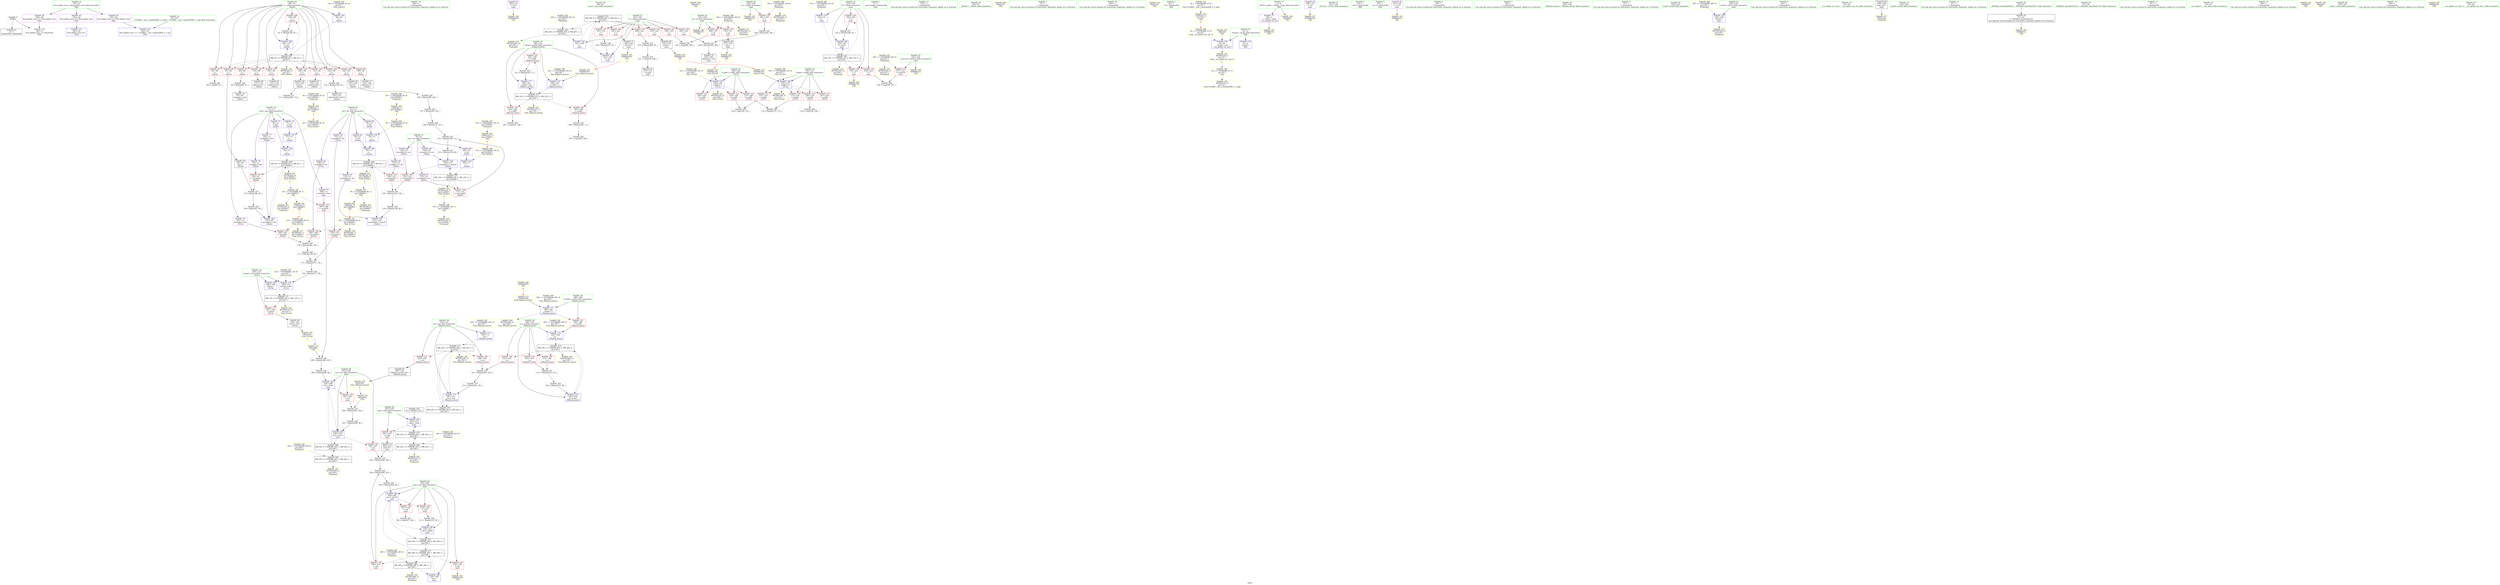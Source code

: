 digraph "SVFG" {
	label="SVFG";

	Node0x559325788820 [shape=record,color=grey,label="{NodeID: 0\nNullPtr}"];
	Node0x559325788820 -> Node0x55932579ae60[style=solid];
	Node0x559325788820 -> Node0x5593257a12c0[style=solid];
	Node0x5593257bf150 [shape=record,color=yellow,style=double,label="{NodeID: 346\n6V_2 = CSCHI(MR_6V_1)\npts\{140000 \}\nCS[]}"];
	Node0x5593257bf150 -> Node0x5593257a0ef0[style=dashed];
	Node0x5593257bf150 -> Node0x5593257bda30[style=dashed];
	Node0x5593257bf150 -> Node0x5593257bedb0[style=dashed];
	Node0x5593257aaef0 [shape=record,color=grey,label="{NodeID: 263\n308 = cmp(307, 160, )\n}"];
	Node0x5593257a2740 [shape=record,color=blue,label="{NodeID: 180\n239\<--160\nans\<--\nmain\n}"];
	Node0x5593257a2740 -> Node0x5593257b7440[style=dashed];
	Node0x559325799aa0 [shape=record,color=red,label="{NodeID: 97\n89\<--69\n\<--i\n_Z4initv\n}"];
	Node0x559325799aa0 -> Node0x5593257a6760[style=solid];
	Node0x559325797d30 [shape=record,color=green,label="{NodeID: 14\n248\<--1\n\<--dummyObj\nCan only get source location for instruction, argument, global var or function.}"];
	Node0x5593257b7440 [shape=record,color=black,label="{NodeID: 277\nMR_38V_4 = PHI(MR_38V_7, MR_38V_3, )\npts\{240 \}\n}"];
	Node0x5593257b7440 -> Node0x5593257a0460[style=dashed];
	Node0x5593257b7440 -> Node0x5593257a06d0[style=dashed];
	Node0x5593257b7440 -> Node0x5593257a2b50[style=dashed];
	Node0x5593257b7440 -> Node0x5593257b9550[style=dashed];
	Node0x55932579d3f0 [shape=record,color=yellow,style=double,label="{NodeID: 194\nAPARM(260)\nCS[]}"];
	Node0x55932579a600 [shape=record,color=red,label="{NodeID: 111\n181\<--146\n\<--retval\n_Z1Cxx\n}"];
	Node0x55932579a600 -> Node0x55932579b7b0[style=solid];
	Node0x559325798870 [shape=record,color=green,label="{NodeID: 28\n60\<--61\nacos\<--acos_field_insensitive\n}"];
	Node0x5593257bb3e0 [shape=record,color=yellow,style=double,label="{NodeID: 291\n38V_1 = ENCHI(MR_38V_0)\npts\{240 \}\nFun[main]}"];
	Node0x5593257bb3e0 -> Node0x5593257b9550[style=dashed];
	Node0x55932579ded0 [shape=record,color=yellow,style=double,label="{NodeID: 208\nARet(261)\nCS[]}"];
	Node0x55932579f9d0 [shape=record,color=red,label="{NodeID: 125\n220\<--190\n\<--n.addr\n_Z9quick_powxx\n}"];
	Node0x55932579f9d0 -> Node0x55932579e9c0[style=solid];
	Node0x5593257994c0 [shape=record,color=green,label="{NodeID: 42\n231\<--232\ncaseCnt\<--caseCnt_field_insensitive\nmain\n}"];
	Node0x5593257994c0 -> Node0x55932579feb0[style=solid];
	Node0x5593257994c0 -> Node0x55932579d730[style=solid];
	Node0x5593257bc0b0 [shape=record,color=yellow,style=double,label="{NodeID: 305\n8V_1 = ENCHI(MR_8V_0)\npts\{180000 \}\nFun[_Z4initv]}"];
	Node0x5593257bc0b0 -> Node0x5593257a1630[style=dashed];
	Node0x5593257a6160 [shape=record,color=grey,label="{NodeID: 222\n114 = Binary(108, 113, )\n}"];
	Node0x5593257a6160 -> Node0x5593257a5fe0[style=solid];
	Node0x5593257a0530 [shape=record,color=red,label="{NodeID: 139\n307\<--239\n\<--ans\nmain\n}"];
	Node0x5593257a0530 -> Node0x5593257aaef0[style=solid];
	Node0x55932579b130 [shape=record,color=black,label="{NodeID: 56\n96\<--95\nconv\<--\n_Z4initv\n}"];
	Node0x55932579b130 -> Node0x5593257a68e0[style=solid];
	Node0x5593257bd790 [shape=record,color=yellow,style=double,label="{NodeID: 319\nRETMU(40V_2)\npts\{242 \}\nFun[main]}"];
	Node0x5593257a7660 [shape=record,color=grey,label="{NodeID: 236\n316 = Binary(315, 91, )\n}"];
	Node0x5593257a7660 -> Node0x5593257a2cf0[style=solid];
	Node0x5593257a10c0 [shape=record,color=blue,label="{NodeID: 153\n342\<--29\nllvm.global_ctors_0\<--\nGlob }"];
	Node0x55932579bc90 [shape=record,color=black,label="{NodeID: 70\n285\<--284\nidxprom\<--sub\nmain\n}"];
	Node0x5593257be460 [shape=record,color=yellow,style=double,label="{NodeID: 333\nRETMU(10V_3)\npts\{210000 \}\nFun[_Z4initv]|{<s0>4}}"];
	Node0x5593257be460:s0 -> Node0x5593257bf390[style=dashed,color=blue];
	Node0x55932579e3c0 [shape=record,color=grey,label="{NodeID: 250\n311 = Binary(310, 99, )\n}"];
	Node0x55932579e3c0 -> Node0x5593257a2c20[style=solid];
	Node0x5593257a1cb0 [shape=record,color=blue,label="{NodeID: 167\n148\<--144\nx.addr\<--x\n_Z1Cxx\n}"];
	Node0x5593257a1cb0 -> Node0x55932579a6d0[style=dashed];
	Node0x5593257a1cb0 -> Node0x55932579a7a0[style=dashed];
	Node0x5593257a1cb0 -> Node0x55932579a870[style=dashed];
	Node0x5593257a1cb0 -> Node0x5593257be650[style=dashed];
	Node0x55932579c7f0 [shape=record,color=purple,label="{NodeID: 84\n168\<--15\narrayidx2\<--fiv\n_Z1Cxx\n}"];
	Node0x55932579c7f0 -> Node0x55932579f5c0[style=solid];
	Node0x559325790640 [shape=record,color=green,label="{NodeID: 1\n7\<--1\n__dso_handle\<--dummyObj\nGlob }"];
	Node0x5593257bf2b0 [shape=record,color=yellow,style=double,label="{NodeID: 347\n8V_2 = CSCHI(MR_8V_1)\npts\{180000 \}\nCS[]}"];
	Node0x5593257bf2b0 -> Node0x5593257bdb10[style=dashed];
	Node0x5593257bf2b0 -> Node0x5593257bef10[style=dashed];
	Node0x5593257ab070 [shape=record,color=grey,label="{NodeID: 264\n258 = cmp(256, 257, )\n}"];
	Node0x5593257a2810 [shape=record,color=blue,label="{NodeID: 181\n241\<--248\ni\<--\nmain\n}"];
	Node0x5593257a2810 -> Node0x5593257b7940[style=dashed];
	Node0x559325799b70 [shape=record,color=red,label="{NodeID: 98\n95\<--69\n\<--i\n_Z4initv\n}"];
	Node0x559325799b70 -> Node0x55932579b130[style=solid];
	Node0x559325797dc0 [shape=record,color=green,label="{NodeID: 15\n274\<--1\n\<--dummyObj\nCan only get source location for instruction, argument, global var or function.}"];
	Node0x5593257b7940 [shape=record,color=black,label="{NodeID: 278\nMR_40V_4 = PHI(MR_40V_5, MR_40V_3, )\npts\{242 \}\n}"];
	Node0x5593257b7940 -> Node0x5593257a07a0[style=dashed];
	Node0x5593257b7940 -> Node0x5593257a0870[style=dashed];
	Node0x5593257b7940 -> Node0x5593257a0940[style=dashed];
	Node0x5593257b7940 -> Node0x5593257a0a10[style=dashed];
	Node0x5593257b7940 -> Node0x5593257a0ae0[style=dashed];
	Node0x5593257b7940 -> Node0x5593257a0bb0[style=dashed];
	Node0x5593257b7940 -> Node0x5593257a2cf0[style=dashed];
	Node0x5593257b7940 -> Node0x5593257b9640[style=dashed];
	Node0x55932579d4c0 [shape=record,color=yellow,style=double,label="{NodeID: 195\nAPARM(235)\nCS[]}"];
	Node0x55932579a6d0 [shape=record,color=red,label="{NodeID: 112\n154\<--148\n\<--x.addr\n_Z1Cxx\n}"];
	Node0x55932579a6d0 -> Node0x5593257ab1f0[style=solid];
	Node0x559325798970 [shape=record,color=green,label="{NodeID: 29\n66\<--67\n_Z4initv\<--_Z4initv_field_insensitive\n}"];
	Node0x5593257bb4c0 [shape=record,color=yellow,style=double,label="{NodeID: 292\n40V_1 = ENCHI(MR_40V_0)\npts\{242 \}\nFun[main]}"];
	Node0x5593257bb4c0 -> Node0x5593257b9640[style=dashed];
	Node0x55932579df60 [shape=record,color=yellow,style=double,label="{NodeID: 209\nARet(251)\nCS[]}"];
	Node0x55932579faa0 [shape=record,color=red,label="{NodeID: 126\n209\<--192\n\<--res\n_Z9quick_powxx\n}"];
	Node0x55932579faa0 -> Node0x5593257a74e0[style=solid];
	Node0x559325799590 [shape=record,color=green,label="{NodeID: 43\n233\<--234\nT\<--T_field_insensitive\nmain\n}"];
	Node0x559325799590 -> Node0x55932579ff80[style=solid];
	Node0x559325799590 -> Node0x5593257a0050[style=solid];
	Node0x559325799590 -> Node0x5593257a0120[style=solid];
	Node0x559325799590 -> Node0x5593257a2670[style=solid];
	Node0x559325799590 -> Node0x5593257a2dc0[style=solid];
	Node0x5593257bc190 [shape=record,color=yellow,style=double,label="{NodeID: 306\n10V_1 = ENCHI(MR_10V_0)\npts\{210000 \}\nFun[_Z4initv]}"];
	Node0x5593257bc190 -> Node0x5593257a17d0[style=dashed];
	Node0x5593257a62e0 [shape=record,color=grey,label="{NodeID: 223\n304 = Binary(299, 303, )\n}"];
	Node0x5593257a62e0 -> Node0x5593257a7ae0[style=solid];
	Node0x5593257a0600 [shape=record,color=red,label="{NodeID: 140\n310\<--239\n\<--ans\nmain\n}"];
	Node0x5593257a0600 -> Node0x55932579e3c0[style=solid];
	Node0x55932579b200 [shape=record,color=black,label="{NodeID: 57\n101\<--100\nidxprom1\<--\n_Z4initv\n}"];
	Node0x5593257bd870 [shape=record,color=yellow,style=double,label="{NodeID: 320\nRETMU(42V_2)\npts\{244 \}\nFun[main]}"];
	Node0x5593257a77e0 [shape=record,color=grey,label="{NodeID: 237\n212 = Binary(211, 99, )\n}"];
	Node0x5593257a77e0 -> Node0x5593257a2330[style=solid];
	Node0x5593257a11c0 [shape=record,color=blue,label="{NodeID: 154\n343\<--30\nllvm.global_ctors_1\<--_GLOBAL__sub_I_mental2008_2_1.cpp\nGlob }"];
	Node0x55932579bd60 [shape=record,color=black,label="{NodeID: 71\n293\<--292\nconv10\<--\nmain\n}"];
	Node0x55932579bd60 -> Node0x55932579dce0[style=solid];
	Node0x5593257be540 [shape=record,color=yellow,style=double,label="{NodeID: 334\nRETMU(12V_3)\npts\{147 \}\nFun[_Z1Cxx]}"];
	Node0x55932579e540 [shape=record,color=grey,label="{NodeID: 251\n217 = Binary(215, 216, )\n}"];
	Node0x55932579e540 -> Node0x55932579e6c0[style=solid];
	Node0x5593257a1d80 [shape=record,color=blue,label="{NodeID: 168\n150\<--145\ny.addr\<--y\n_Z1Cxx\n}"];
	Node0x5593257a1d80 -> Node0x55932579f230[style=dashed];
	Node0x5593257a1d80 -> Node0x55932579f2c0[style=dashed];
	Node0x5593257a1d80 -> Node0x55932579f350[style=dashed];
	Node0x5593257a1d80 -> Node0x55932579f420[style=dashed];
	Node0x5593257a1d80 -> Node0x5593257be730[style=dashed];
	Node0x55932579c8c0 [shape=record,color=purple,label="{NodeID: 85\n175\<--15\narrayidx3\<--fiv\n_Z1Cxx\n}"];
	Node0x55932579c8c0 -> Node0x55932579f690[style=solid];
	Node0x559325788970 [shape=record,color=green,label="{NodeID: 2\n9\<--1\n\<--dummyObj\nCan only get source location for instruction, argument, global var or function.}"];
	Node0x5593257bf390 [shape=record,color=yellow,style=double,label="{NodeID: 348\n10V_2 = CSCHI(MR_10V_1)\npts\{210000 \}\nCS[]}"];
	Node0x5593257bf390 -> Node0x5593257bdbf0[style=dashed];
	Node0x5593257ab1f0 [shape=record,color=grey,label="{NodeID: 265\n156 = cmp(154, 155, )\n}"];
	Node0x5593257a28e0 [shape=record,color=blue,label="{NodeID: 182\n243\<--273\nsign\<--cond\nmain\n}"];
	Node0x5593257a28e0 -> Node0x5593257a0c80[style=dashed];
	Node0x5593257a28e0 -> Node0x5593257b7e40[style=dashed];
	Node0x559325799c40 [shape=record,color=red,label="{NodeID: 99\n100\<--69\n\<--i\n_Z4initv\n}"];
	Node0x559325799c40 -> Node0x55932579b200[style=solid];
	Node0x559325797e50 [shape=record,color=green,label="{NodeID: 16\n295\<--1\n\<--dummyObj\nCan only get source location for instruction, argument, global var or function.}"];
	Node0x5593257b7e40 [shape=record,color=black,label="{NodeID: 279\nMR_42V_3 = PHI(MR_42V_4, MR_42V_2, )\npts\{244 \}\n}"];
	Node0x5593257b7e40 -> Node0x5593257a28e0[style=dashed];
	Node0x5593257b7e40 -> Node0x5593257b9b40[style=dashed];
	Node0x55932579d590 [shape=record,color=yellow,style=double,label="{NodeID: 196\nAPARM(237)\nCS[]}"];
	Node0x55932579a7a0 [shape=record,color=red,label="{NodeID: 113\n164\<--148\n\<--x.addr\n_Z1Cxx\n}"];
	Node0x559325798a70 [shape=record,color=green,label="{NodeID: 30\n69\<--70\ni\<--i_field_insensitive\n_Z4initv\n}"];
	Node0x559325798a70 -> Node0x5593257999d0[style=solid];
	Node0x559325798a70 -> Node0x559325799aa0[style=solid];
	Node0x559325798a70 -> Node0x559325799b70[style=solid];
	Node0x559325798a70 -> Node0x559325799c40[style=solid];
	Node0x559325798a70 -> Node0x559325799d10[style=solid];
	Node0x559325798a70 -> Node0x559325799de0[style=solid];
	Node0x559325798a70 -> Node0x559325799eb0[style=solid];
	Node0x559325798a70 -> Node0x559325799f80[style=solid];
	Node0x559325798a70 -> Node0x55932579a050[style=solid];
	Node0x559325798a70 -> Node0x55932579a120[style=solid];
	Node0x559325798a70 -> Node0x55932579a1f0[style=solid];
	Node0x559325798a70 -> Node0x5593257a18a0[style=solid];
	Node0x559325798a70 -> Node0x5593257a1be0[style=solid];
	Node0x5593257bb5a0 [shape=record,color=yellow,style=double,label="{NodeID: 293\n42V_1 = ENCHI(MR_42V_0)\npts\{244 \}\nFun[main]}"];
	Node0x5593257bb5a0 -> Node0x5593257b9b40[style=dashed];
	Node0x55932579dff0 [shape=record,color=yellow,style=double,label="{NodeID: 210\nARet(322)\nCS[]}"];
	Node0x55932579fb70 [shape=record,color=red,label="{NodeID: 127\n224\<--192\n\<--res\n_Z9quick_powxx\n}"];
	Node0x55932579fb70 -> Node0x55932579b880[style=solid];
	Node0x559325799660 [shape=record,color=green,label="{NodeID: 44\n235\<--236\nn\<--n_field_insensitive\nmain\n}"];
	Node0x559325799660 -> Node0x5593257a01f0[style=solid];
	Node0x559325799660 -> Node0x55932579d4c0[style=solid];
	Node0x5593257bc270 [shape=record,color=yellow,style=double,label="{NodeID: 307\n12V_1 = ENCHI(MR_12V_0)\npts\{147 \}\nFun[_Z1Cxx]}"];
	Node0x5593257bc270 -> Node0x5593257a1e50[style=dashed];
	Node0x5593257bc270 -> Node0x5593257a1f20[style=dashed];
	Node0x5593257a6460 [shape=record,color=grey,label="{NodeID: 224\n303 = Binary(300, 302, )\n}"];
	Node0x5593257a6460 -> Node0x5593257a62e0[style=solid];
	Node0x5593257a06d0 [shape=record,color=red,label="{NodeID: 141\n320\<--239\n\<--ans\nmain\n}"];
	Node0x5593257a06d0 -> Node0x55932579d9a0[style=solid];
	Node0x55932579b2d0 [shape=record,color=black,label="{NodeID: 58\n105\<--104\nconv3\<--\n_Z4initv\n}"];
	Node0x55932579b2d0 -> Node0x5593257a6a60[style=solid];
	Node0x5593257bd950 [shape=record,color=yellow,style=double,label="{NodeID: 321\nRETMU(44V_2)\npts\{246 \}\nFun[main]}"];
	Node0x5593257a7960 [shape=record,color=grey,label="{NodeID: 238\n297 = Binary(296, 99, )\n}"];
	Node0x5593257a7960 -> Node0x5593257a2a80[style=solid];
	Node0x5593257a12c0 [shape=record,color=blue, style = dotted,label="{NodeID: 155\n344\<--3\nllvm.global_ctors_2\<--dummyVal\nGlob }"];
	Node0x55932579be30 [shape=record,color=black,label="{NodeID: 72\n302\<--301\nconv14\<--\nmain\n}"];
	Node0x55932579be30 -> Node0x5593257a6460[style=solid];
	Node0x5593257be650 [shape=record,color=yellow,style=double,label="{NodeID: 335\nRETMU(14V_2)\npts\{149 \}\nFun[_Z1Cxx]}"];
	Node0x55932579e6c0 [shape=record,color=grey,label="{NodeID: 252\n218 = Binary(217, 99, )\n}"];
	Node0x55932579e6c0 -> Node0x5593257a2400[style=solid];
	Node0x5593257a1e50 [shape=record,color=blue,label="{NodeID: 169\n146\<--160\nretval\<--\n_Z1Cxx\n}"];
	Node0x5593257a1e50 -> Node0x5593257b5640[style=dashed];
	Node0x55932579c990 [shape=record,color=purple,label="{NodeID: 86\n80\<--19\n\<--inv\n_Z4initv\n}"];
	Node0x55932579c990 -> Node0x5593257a17d0[style=solid];
	Node0x559325796f50 [shape=record,color=green,label="{NodeID: 3\n22\<--1\n.str\<--dummyObj\nGlob }"];
	Node0x5593257bf470 [shape=record,color=yellow,style=double,label="{NodeID: 349\n2V_2 = CSCHI(MR_2V_1)\npts\{10 \}\nCS[]}"];
	Node0x5593257bf470 -> Node0x5593257be9d0[style=dashed];
	Node0x5593257ab370 [shape=record,color=grey,label="{NodeID: 266\n159 = cmp(158, 160, )\n}"];
	Node0x5593257a29b0 [shape=record,color=blue,label="{NodeID: 183\n245\<--289\nres\<--rem9\nmain\n}"];
	Node0x5593257a29b0 -> Node0x5593257a0d50[style=dashed];
	Node0x5593257a29b0 -> Node0x5593257a2a80[style=dashed];
	Node0x559325799d10 [shape=record,color=red,label="{NodeID: 100\n104\<--69\n\<--i\n_Z4initv\n}"];
	Node0x559325799d10 -> Node0x55932579b2d0[style=solid];
	Node0x559325797ee0 [shape=record,color=green,label="{NodeID: 17\n4\<--6\n_ZStL8__ioinit\<--_ZStL8__ioinit_field_insensitive\nGlob }"];
	Node0x559325797ee0 -> Node0x55932579bf00[style=solid];
	Node0x559325797ee0 -> Node0x5593257a2e90[style=solid];
	Node0x5593257b8340 [shape=record,color=black,label="{NodeID: 280\nMR_44V_3 = PHI(MR_44V_5, MR_44V_2, )\npts\{246 \}\n}"];
	Node0x5593257b8340 -> Node0x5593257a29b0[style=dashed];
	Node0x5593257b8340 -> Node0x5593257ba040[style=dashed];
	Node0x55932579d660 [shape=record,color=yellow,style=double,label="{NodeID: 197\nAPARM(250)\nCS[]}"];
	Node0x55932579a870 [shape=record,color=red,label="{NodeID: 114\n172\<--148\n\<--x.addr\n_Z1Cxx\n}"];
	Node0x55932579a870 -> Node0x5593257a8560[style=solid];
	Node0x559325798b40 [shape=record,color=green,label="{NodeID: 31\n141\<--142\n_Z1Cxx\<--_Z1Cxx_field_insensitive\n}"];
	Node0x5593257bb680 [shape=record,color=yellow,style=double,label="{NodeID: 294\n44V_1 = ENCHI(MR_44V_0)\npts\{246 \}\nFun[main]}"];
	Node0x5593257bb680 -> Node0x5593257ba040[style=dashed];
	Node0x55932579e080 [shape=record,color=yellow,style=double,label="{NodeID: 211\nARet(280)\nCS[]}"];
	Node0x55932579e080 -> Node0x5593257a8860[style=solid];
	Node0x55932579fc40 [shape=record,color=red,label="{NodeID: 128\n210\<--194\n\<--p\n_Z9quick_powxx\n}"];
	Node0x55932579fc40 -> Node0x5593257a74e0[style=solid];
	Node0x559325799730 [shape=record,color=green,label="{NodeID: 45\n237\<--238\nm\<--m_field_insensitive\nmain\n}"];
	Node0x559325799730 -> Node0x5593257a02c0[style=solid];
	Node0x559325799730 -> Node0x5593257a0390[style=solid];
	Node0x559325799730 -> Node0x55932579d590[style=solid];
	Node0x5593257bc380 [shape=record,color=yellow,style=double,label="{NodeID: 308\n14V_1 = ENCHI(MR_14V_0)\npts\{149 \}\nFun[_Z1Cxx]}"];
	Node0x5593257bc380 -> Node0x5593257a1cb0[style=dashed];
	Node0x5593257a65e0 [shape=record,color=grey,label="{NodeID: 225\n296 = Binary(291, 294, )\n}"];
	Node0x5593257a65e0 -> Node0x5593257a7960[style=solid];
	Node0x5593257a07a0 [shape=record,color=red,label="{NodeID: 142\n265\<--241\n\<--i\nmain\n}"];
	Node0x5593257a07a0 -> Node0x5593257aabf0[style=solid];
	Node0x55932579b3a0 [shape=record,color=black,label="{NodeID: 59\n110\<--109\nconv6\<--\n_Z4initv\n}"];
	Node0x55932579b3a0 -> Node0x5593257a6ee0[style=solid];
	Node0x5593257bda30 [shape=record,color=yellow,style=double,label="{NodeID: 322\nRETMU(6V_2)\npts\{140000 \}\nFun[main]}"];
	Node0x5593257a7ae0 [shape=record,color=grey,label="{NodeID: 239\n305 = Binary(304, 99, )\n}"];
	Node0x5593257a7ae0 -> Node0x5593257a2b50[style=solid];
	Node0x5593257a13c0 [shape=record,color=blue,label="{NodeID: 156\n8\<--58\n_ZL2pi\<--call\n__cxx_global_var_init.1\n}"];
	Node0x5593257a13c0 -> Node0x5593257bdcd0[style=dashed];
	Node0x55932579bf00 [shape=record,color=purple,label="{NodeID: 73\n39\<--4\n\<--_ZStL8__ioinit\n__cxx_global_var_init\n}"];
	Node0x55932579bf00 -> Node0x5593257a3030[style=solid];
	Node0x5593257be730 [shape=record,color=yellow,style=double,label="{NodeID: 336\nRETMU(16V_2)\npts\{151 \}\nFun[_Z1Cxx]}"];
	Node0x55932579e840 [shape=record,color=grey,label="{NodeID: 253\n137 = Binary(136, 91, )\n}"];
	Node0x55932579e840 -> Node0x5593257a1be0[style=solid];
	Node0x5593257a1f20 [shape=record,color=blue,label="{NodeID: 170\n146\<--178\nretval\<--rem5\n_Z1Cxx\n}"];
	Node0x5593257a1f20 -> Node0x5593257b5640[style=dashed];
	Node0x55932579ca60 [shape=record,color=purple,label="{NodeID: 87\n112\<--19\narrayidx8\<--inv\n_Z4initv\n}"];
	Node0x55932579ca60 -> Node0x55932579a390[style=solid];
	Node0x559325796fe0 [shape=record,color=green,label="{NodeID: 4\n24\<--1\n.str.2\<--dummyObj\nGlob }"];
	Node0x5593257b4240 [shape=record,color=black,label="{NodeID: 267\nMR_4V_3 = PHI(MR_4V_4, MR_4V_2, )\npts\{70 \}\n}"];
	Node0x5593257b4240 -> Node0x5593257999d0[style=dashed];
	Node0x5593257b4240 -> Node0x559325799aa0[style=dashed];
	Node0x5593257b4240 -> Node0x559325799b70[style=dashed];
	Node0x5593257b4240 -> Node0x559325799c40[style=dashed];
	Node0x5593257b4240 -> Node0x559325799d10[style=dashed];
	Node0x5593257b4240 -> Node0x559325799de0[style=dashed];
	Node0x5593257b4240 -> Node0x559325799eb0[style=dashed];
	Node0x5593257b4240 -> Node0x559325799f80[style=dashed];
	Node0x5593257b4240 -> Node0x55932579a050[style=dashed];
	Node0x5593257b4240 -> Node0x55932579a120[style=dashed];
	Node0x5593257b4240 -> Node0x55932579a1f0[style=dashed];
	Node0x5593257b4240 -> Node0x5593257a1be0[style=dashed];
	Node0x5593257b4240 -> Node0x5593257be190[style=dashed];
	Node0x5593257a2a80 [shape=record,color=blue,label="{NodeID: 184\n245\<--297\nres\<--rem13\nmain\n}"];
	Node0x5593257a2a80 -> Node0x5593257a0e20[style=dashed];
	Node0x5593257a2a80 -> Node0x5593257b8340[style=dashed];
	Node0x559325799de0 [shape=record,color=red,label="{NodeID: 101\n109\<--69\n\<--i\n_Z4initv\n}"];
	Node0x559325799de0 -> Node0x55932579b3a0[style=solid];
	Node0x559325797f70 [shape=record,color=green,label="{NodeID: 18\n8\<--10\n_ZL2pi\<--_ZL2pi_field_insensitive\nGlob }"];
	Node0x559325797f70 -> Node0x5593257a0fc0[style=solid];
	Node0x559325797f70 -> Node0x5593257a13c0[style=solid];
	Node0x5593257b8840 [shape=record,color=black,label="{NodeID: 281\nMR_32V_3 = PHI(MR_32V_4, MR_32V_2, )\npts\{234 \}\n}"];
	Node0x5593257b8840 -> Node0x55932579ff80[style=dashed];
	Node0x5593257b8840 -> Node0x5593257a0050[style=dashed];
	Node0x5593257b8840 -> Node0x5593257a0120[style=dashed];
	Node0x5593257b8840 -> Node0x5593257a2dc0[style=dashed];
	Node0x5593257b8840 -> Node0x5593257bd410[style=dashed];
	Node0x55932579d730 [shape=record,color=yellow,style=double,label="{NodeID: 198\nAPARM(231)\nCS[]}"];
	Node0x55932579f230 [shape=record,color=red,label="{NodeID: 115\n155\<--150\n\<--y.addr\n_Z1Cxx\n}"];
	Node0x55932579f230 -> Node0x5593257ab1f0[style=solid];
	Node0x559325798c40 [shape=record,color=green,label="{NodeID: 32\n146\<--147\nretval\<--retval_field_insensitive\n_Z1Cxx\n}"];
	Node0x559325798c40 -> Node0x55932579a600[style=solid];
	Node0x559325798c40 -> Node0x5593257a1e50[style=solid];
	Node0x559325798c40 -> Node0x5593257a1f20[style=solid];
	Node0x5593257bb760 [shape=record,color=yellow,style=double,label="{NodeID: 295\n6V_1 = ENCHI(MR_6V_0)\npts\{140000 \}\nFun[main]}"];
	Node0x5593257bb760 -> Node0x5593257beae0[style=dashed];
	Node0x55932579e110 [shape=record,color=yellow,style=double,label="{NodeID: 212\nARet(294)\nCS[]}"];
	Node0x55932579e110 -> Node0x5593257a65e0[style=solid];
	Node0x55932579fd10 [shape=record,color=red,label="{NodeID: 129\n215\<--194\n\<--p\n_Z9quick_powxx\n}"];
	Node0x55932579fd10 -> Node0x55932579e540[style=solid];
	Node0x559325799800 [shape=record,color=green,label="{NodeID: 46\n239\<--240\nans\<--ans_field_insensitive\nmain\n}"];
	Node0x559325799800 -> Node0x5593257a0460[style=solid];
	Node0x559325799800 -> Node0x5593257a0530[style=solid];
	Node0x559325799800 -> Node0x5593257a0600[style=solid];
	Node0x559325799800 -> Node0x5593257a06d0[style=solid];
	Node0x559325799800 -> Node0x5593257a2740[style=solid];
	Node0x559325799800 -> Node0x5593257a2b50[style=solid];
	Node0x559325799800 -> Node0x5593257a2c20[style=solid];
	Node0x5593257bc460 [shape=record,color=yellow,style=double,label="{NodeID: 309\n16V_1 = ENCHI(MR_16V_0)\npts\{151 \}\nFun[_Z1Cxx]}"];
	Node0x5593257bc460 -> Node0x5593257a1d80[style=dashed];
	Node0x5593257a6760 [shape=record,color=grey,label="{NodeID: 226\n90 = Binary(89, 91, )\n}"];
	Node0x5593257a6760 -> Node0x55932579b060[style=solid];
	Node0x5593257a0870 [shape=record,color=red,label="{NodeID: 143\n269\<--241\n\<--i\nmain\n}"];
	Node0x5593257a0870 -> Node0x5593257a71e0[style=solid];
	Node0x55932579b470 [shape=record,color=black,label="{NodeID: 60\n117\<--116\nidxprom11\<--\n_Z4initv\n}"];
	Node0x5593257bdb10 [shape=record,color=yellow,style=double,label="{NodeID: 323\nRETMU(8V_2)\npts\{180000 \}\nFun[main]}"];
	Node0x5593257a7c60 [shape=record,color=grey,label="{NodeID: 240\n108 = Binary(73, 107, )\n}"];
	Node0x5593257a7c60 -> Node0x5593257a6160[style=solid];
	Node0x5593257a1490 [shape=record,color=blue,label="{NodeID: 157\n71\<--73\n\<--\n_Z4initv\n}"];
	Node0x5593257a1490 -> Node0x5593257a1560[style=dashed];
	Node0x55932579bfd0 [shape=record,color=purple,label="{NodeID: 74\n71\<--11\n\<--fact\n_Z4initv\n}"];
	Node0x55932579bfd0 -> Node0x5593257a1490[style=solid];
	Node0x5593257be810 [shape=record,color=yellow,style=double,label="{NodeID: 337\nRETMU(6V_1)\npts\{140000 \}\nFun[_Z1Cxx]}"];
	Node0x55932579e9c0 [shape=record,color=grey,label="{NodeID: 254\n221 = Binary(220, 73, )\n}"];
	Node0x55932579e9c0 -> Node0x5593257a24d0[style=solid];
	Node0x5593257a1ff0 [shape=record,color=blue,label="{NodeID: 171\n188\<--186\na.addr\<--a\n_Z9quick_powxx\n}"];
	Node0x5593257a1ff0 -> Node0x55932579f760[style=dashed];
	Node0x5593257a1ff0 -> Node0x5593257bdde0[style=dashed];
	Node0x55932579cb30 [shape=record,color=purple,label="{NodeID: 88\n118\<--19\narrayidx12\<--inv\n_Z4initv\n}"];
	Node0x55932579cb30 -> Node0x5593257a1a40[style=solid];
	Node0x559325797070 [shape=record,color=green,label="{NodeID: 5\n26\<--1\n.str.3\<--dummyObj\nGlob }"];
	Node0x5593257b4740 [shape=record,color=black,label="{NodeID: 268\nMR_6V_4 = PHI(MR_6V_5, MR_6V_3, )\npts\{140000 \}\n}"];
	Node0x5593257b4740 -> Node0x55932579a2c0[style=dashed];
	Node0x5593257b4740 -> Node0x5593257a1970[style=dashed];
	Node0x5593257b4740 -> Node0x5593257be2a0[style=dashed];
	Node0x5593257a2b50 [shape=record,color=blue,label="{NodeID: 185\n239\<--305\nans\<--rem16\nmain\n}"];
	Node0x5593257a2b50 -> Node0x5593257a0530[style=dashed];
	Node0x5593257a2b50 -> Node0x5593257a0600[style=dashed];
	Node0x5593257a2b50 -> Node0x5593257a2c20[style=dashed];
	Node0x5593257a2b50 -> Node0x5593257b5b40[style=dashed];
	Node0x559325799eb0 [shape=record,color=red,label="{NodeID: 102\n116\<--69\n\<--i\n_Z4initv\n}"];
	Node0x559325799eb0 -> Node0x55932579b470[style=solid];
	Node0x559325798000 [shape=record,color=green,label="{NodeID: 19\n11\<--14\nfact\<--fact_field_insensitive\nGlob }"];
	Node0x559325798000 -> Node0x55932579bfd0[style=solid];
	Node0x559325798000 -> Node0x55932579c0a0[style=solid];
	Node0x559325798000 -> Node0x55932579c170[style=solid];
	Node0x559325798000 -> Node0x55932579c240[style=solid];
	Node0x559325798000 -> Node0x55932579c310[style=solid];
	Node0x559325798000 -> Node0x55932579c3e0[style=solid];
	Node0x5593257b9550 [shape=record,color=black,label="{NodeID: 282\nMR_38V_2 = PHI(MR_38V_4, MR_38V_1, )\npts\{240 \}\n}"];
	Node0x5593257b9550 -> Node0x5593257a2740[style=dashed];
	Node0x5593257b9550 -> Node0x5593257bd6b0[style=dashed];
	Node0x55932579d800 [shape=record,color=yellow,style=double,label="{NodeID: 199\nAPARM(321)\nCS[]}"];
	Node0x55932579f2c0 [shape=record,color=red,label="{NodeID: 116\n158\<--150\n\<--y.addr\n_Z1Cxx\n}"];
	Node0x55932579f2c0 -> Node0x5593257ab370[style=solid];
	Node0x559325798d10 [shape=record,color=green,label="{NodeID: 33\n148\<--149\nx.addr\<--x.addr_field_insensitive\n_Z1Cxx\n}"];
	Node0x559325798d10 -> Node0x55932579a6d0[style=solid];
	Node0x559325798d10 -> Node0x55932579a7a0[style=solid];
	Node0x559325798d10 -> Node0x55932579a870[style=solid];
	Node0x559325798d10 -> Node0x5593257a1cb0[style=solid];
	Node0x5593257bb840 [shape=record,color=yellow,style=double,label="{NodeID: 296\n8V_1 = ENCHI(MR_8V_0)\npts\{180000 \}\nFun[main]}"];
	Node0x5593257bb840 -> Node0x5593257bebf0[style=dashed];
	Node0x5593257a50d0 [shape=record,color=yellow,style=double,label="{NodeID: 213\nFPARM(186)\nFun[_Z9quick_powxx]}"];
	Node0x5593257a50d0 -> Node0x5593257a1ff0[style=solid];
	Node0x55932579fde0 [shape=record,color=red,label="{NodeID: 130\n216\<--194\n\<--p\n_Z9quick_powxx\n}"];
	Node0x55932579fde0 -> Node0x55932579e540[style=solid];
	Node0x5593257998d0 [shape=record,color=green,label="{NodeID: 47\n241\<--242\ni\<--i_field_insensitive\nmain\n}"];
	Node0x5593257998d0 -> Node0x5593257a07a0[style=solid];
	Node0x5593257998d0 -> Node0x5593257a0870[style=solid];
	Node0x5593257998d0 -> Node0x5593257a0940[style=solid];
	Node0x5593257998d0 -> Node0x5593257a0a10[style=solid];
	Node0x5593257998d0 -> Node0x5593257a0ae0[style=solid];
	Node0x5593257998d0 -> Node0x5593257a0bb0[style=solid];
	Node0x5593257998d0 -> Node0x5593257a2810[style=solid];
	Node0x5593257998d0 -> Node0x5593257a2cf0[style=solid];
	Node0x5593257bc540 [shape=record,color=yellow,style=double,label="{NodeID: 310\n6V_1 = ENCHI(MR_6V_0)\npts\{140000 \}\nFun[_Z1Cxx]}"];
	Node0x5593257bc540 -> Node0x55932579f4f0[style=dashed];
	Node0x5593257bc540 -> Node0x5593257be810[style=dashed];
	Node0x5593257a68e0 [shape=record,color=grey,label="{NodeID: 227\n97 = Binary(94, 96, )\n}"];
	Node0x5593257a68e0 -> Node0x5593257a6d60[style=solid];
	Node0x5593257a0940 [shape=record,color=red,label="{NodeID: 144\n278\<--241\n\<--i\nmain\n}"];
	Node0x5593257a0940 -> Node0x55932579bbc0[style=solid];
	Node0x55932579b540 [shape=record,color=black,label="{NodeID: 61\n121\<--120\nidxprom13\<--\n_Z4initv\n}"];
	Node0x5593257bdbf0 [shape=record,color=yellow,style=double,label="{NodeID: 324\nRETMU(10V_2)\npts\{210000 \}\nFun[main]}"];
	Node0x5593257a7de0 [shape=record,color=grey,label="{NodeID: 241\n282 = Binary(83, 281, )\n}"];
	Node0x5593257a7de0 -> Node0x5593257a80e0[style=solid];
	Node0x5593257a1560 [shape=record,color=blue,label="{NodeID: 158\n74\<--73\n\<--\n_Z4initv\n}"];
	Node0x5593257a1560 -> Node0x5593257b4740[style=dashed];
	Node0x55932579c0a0 [shape=record,color=purple,label="{NodeID: 75\n74\<--11\n\<--fact\n_Z4initv\n}"];
	Node0x55932579c0a0 -> Node0x5593257a1560[style=solid];
	Node0x5593257be8f0 [shape=record,color=yellow,style=double,label="{NodeID: 338\nRETMU(8V_1)\npts\{180000 \}\nFun[_Z1Cxx]}"];
	Node0x55932579eb40 [shape=record,color=grey,label="{NodeID: 255\n130 = Binary(129, 99, )\n}"];
	Node0x55932579eb40 -> Node0x5593257a1b10[style=solid];
	Node0x5593257a20c0 [shape=record,color=blue,label="{NodeID: 172\n190\<--187\nn.addr\<--n\n_Z9quick_powxx\n}"];
	Node0x5593257a20c0 -> Node0x5593257b6a40[style=dashed];
	Node0x55932579cc00 [shape=record,color=purple,label="{NodeID: 89\n122\<--19\narrayidx14\<--inv\n_Z4initv\n}"];
	Node0x55932579cc00 -> Node0x55932579a460[style=solid];
	Node0x559325797100 [shape=record,color=green,label="{NodeID: 6\n29\<--1\n\<--dummyObj\nCan only get source location for instruction, argument, global var or function.}"];
	Node0x5593257b4c40 [shape=record,color=black,label="{NodeID: 269\nMR_8V_4 = PHI(MR_8V_5, MR_8V_3, )\npts\{180000 \}\n}"];
	Node0x5593257b4c40 -> Node0x55932579a530[style=dashed];
	Node0x5593257b4c40 -> Node0x5593257a1b10[style=dashed];
	Node0x5593257b4c40 -> Node0x5593257be380[style=dashed];
	Node0x5593257a2c20 [shape=record,color=blue,label="{NodeID: 186\n239\<--311\nans\<--add18\nmain\n}"];
	Node0x5593257a2c20 -> Node0x5593257b5b40[style=dashed];
	Node0x559325799f80 [shape=record,color=red,label="{NodeID: 103\n120\<--69\n\<--i\n_Z4initv\n}"];
	Node0x559325799f80 -> Node0x55932579b540[style=solid];
	Node0x5593257980d0 [shape=record,color=green,label="{NodeID: 20\n15\<--18\nfiv\<--fiv_field_insensitive\nGlob }"];
	Node0x5593257980d0 -> Node0x55932579c4b0[style=solid];
	Node0x5593257980d0 -> Node0x55932579c580[style=solid];
	Node0x5593257980d0 -> Node0x55932579c650[style=solid];
	Node0x5593257980d0 -> Node0x55932579c720[style=solid];
	Node0x5593257980d0 -> Node0x55932579c7f0[style=solid];
	Node0x5593257980d0 -> Node0x55932579c8c0[style=solid];
	Node0x5593257b9640 [shape=record,color=black,label="{NodeID: 283\nMR_40V_2 = PHI(MR_40V_4, MR_40V_1, )\npts\{242 \}\n}"];
	Node0x5593257b9640 -> Node0x5593257a2810[style=dashed];
	Node0x5593257b9640 -> Node0x5593257bd790[style=dashed];
	Node0x55932579d8d0 [shape=record,color=yellow,style=double,label="{NodeID: 200\nAPARM(319)\nCS[]}"];
	Node0x55932579f350 [shape=record,color=red,label="{NodeID: 117\n167\<--150\n\<--y.addr\n_Z1Cxx\n}"];
	Node0x559325798de0 [shape=record,color=green,label="{NodeID: 34\n150\<--151\ny.addr\<--y.addr_field_insensitive\n_Z1Cxx\n}"];
	Node0x559325798de0 -> Node0x55932579f230[style=solid];
	Node0x559325798de0 -> Node0x55932579f2c0[style=solid];
	Node0x559325798de0 -> Node0x55932579f350[style=solid];
	Node0x559325798de0 -> Node0x55932579f420[style=solid];
	Node0x559325798de0 -> Node0x5593257a1d80[style=solid];
	Node0x5593257bb920 [shape=record,color=yellow,style=double,label="{NodeID: 297\n10V_1 = ENCHI(MR_10V_0)\npts\{210000 \}\nFun[main]}"];
	Node0x5593257bb920 -> Node0x5593257becd0[style=dashed];
	Node0x5593257a5190 [shape=record,color=yellow,style=double,label="{NodeID: 214\nFPARM(187)\nFun[_Z9quick_powxx]}"];
	Node0x5593257a5190 -> Node0x5593257a20c0[style=solid];
	Node0x55932579feb0 [shape=record,color=red,label="{NodeID: 131\n257\<--231\n\<--caseCnt\nmain\n}"];
	Node0x55932579feb0 -> Node0x5593257ab070[style=solid];
	Node0x55932579a9c0 [shape=record,color=green,label="{NodeID: 48\n243\<--244\nsign\<--sign_field_insensitive\nmain\n}"];
	Node0x55932579a9c0 -> Node0x5593257a0c80[style=solid];
	Node0x55932579a9c0 -> Node0x5593257a28e0[style=solid];
	Node0x5593257bc620 [shape=record,color=yellow,style=double,label="{NodeID: 311\n8V_1 = ENCHI(MR_8V_0)\npts\{180000 \}\nFun[_Z1Cxx]}"];
	Node0x5593257bc620 -> Node0x55932579f5c0[style=dashed];
	Node0x5593257bc620 -> Node0x55932579f690[style=dashed];
	Node0x5593257bc620 -> Node0x5593257be8f0[style=dashed];
	Node0x5593257a6a60 [shape=record,color=grey,label="{NodeID: 228\n106 = Binary(99, 105, )\n}"];
	Node0x5593257a6a60 -> Node0x5593257a6be0[style=solid];
	Node0x5593257a0a10 [shape=record,color=red,label="{NodeID: 145\n283\<--241\n\<--i\nmain\n}"];
	Node0x5593257a0a10 -> Node0x5593257a80e0[style=solid];
	Node0x55932579b610 [shape=record,color=black,label="{NodeID: 62\n126\<--125\nidxprom16\<--sub15\n_Z4initv\n}"];
	Node0x5593257bdcd0 [shape=record,color=yellow,style=double,label="{NodeID: 325\nRETMU(2V_2)\npts\{10 \}\nFun[__cxx_global_var_init.1]|{<s0>11}}"];
	Node0x5593257bdcd0:s0 -> Node0x5593257bf470[style=dashed,color=blue];
	Node0x5593257a7f60 [shape=record,color=grey,label="{NodeID: 242\n125 = Binary(124, 91, )\n}"];
	Node0x5593257a7f60 -> Node0x55932579b610[style=solid];
	Node0x5593257a1630 [shape=record,color=blue,label="{NodeID: 159\n76\<--73\n\<--\n_Z4initv\n}"];
	Node0x5593257a1630 -> Node0x5593257a1700[style=dashed];
	Node0x55932579c170 [shape=record,color=purple,label="{NodeID: 76\n93\<--11\narrayidx\<--fact\n_Z4initv\n}"];
	Node0x55932579c170 -> Node0x55932579a2c0[style=solid];
	Node0x5593257be9d0 [shape=record,color=yellow,style=double,label="{NodeID: 339\nRETMU(2V_2)\npts\{10 \}\nFun[_GLOBAL__sub_I_mental2008_2_1.cpp]}"];
	Node0x55932579ecc0 [shape=record,color=grey,label="{NodeID: 256\n129 = Binary(123, 128, )\n}"];
	Node0x55932579ecc0 -> Node0x55932579eb40[style=solid];
	Node0x5593257a2190 [shape=record,color=blue,label="{NodeID: 173\n192\<--73\nres\<--\n_Z9quick_powxx\n}"];
	Node0x5593257a2190 -> Node0x5593257b6040[style=dashed];
	Node0x55932579ccd0 [shape=record,color=purple,label="{NodeID: 90\n250\<--22\n\<--.str\nmain\n}"];
	Node0x55932579ccd0 -> Node0x55932579d660[style=solid];
	Node0x559325797940 [shape=record,color=green,label="{NodeID: 7\n59\<--1\n\<--dummyObj\nCan only get source location for instruction, argument, global var or function.}"];
	Node0x5593257b5140 [shape=record,color=black,label="{NodeID: 270\nMR_10V_3 = PHI(MR_10V_4, MR_10V_2, )\npts\{210000 \}\n}"];
	Node0x5593257b5140 -> Node0x55932579a390[style=dashed];
	Node0x5593257b5140 -> Node0x5593257a1a40[style=dashed];
	Node0x5593257b5140 -> Node0x5593257be460[style=dashed];
	Node0x5593257a2cf0 [shape=record,color=blue,label="{NodeID: 187\n241\<--316\ni\<--inc\nmain\n}"];
	Node0x5593257a2cf0 -> Node0x5593257b7940[style=dashed];
	Node0x55932579a050 [shape=record,color=red,label="{NodeID: 104\n124\<--69\n\<--i\n_Z4initv\n}"];
	Node0x55932579a050 -> Node0x5593257a7f60[style=solid];
	Node0x5593257981a0 [shape=record,color=green,label="{NodeID: 21\n19\<--21\ninv\<--inv_field_insensitive\nGlob }"];
	Node0x5593257981a0 -> Node0x55932579c990[style=solid];
	Node0x5593257981a0 -> Node0x55932579ca60[style=solid];
	Node0x5593257981a0 -> Node0x55932579cb30[style=solid];
	Node0x5593257981a0 -> Node0x55932579cc00[style=solid];
	Node0x5593257b9b40 [shape=record,color=black,label="{NodeID: 284\nMR_42V_2 = PHI(MR_42V_3, MR_42V_1, )\npts\{244 \}\n}"];
	Node0x5593257b9b40 -> Node0x5593257b7e40[style=dashed];
	Node0x5593257b9b40 -> Node0x5593257bd870[style=dashed];
	Node0x55932579d9a0 [shape=record,color=yellow,style=double,label="{NodeID: 201\nAPARM(320)\nCS[]}"];
	Node0x55932579f420 [shape=record,color=red,label="{NodeID: 118\n173\<--150\n\<--y.addr\n_Z1Cxx\n}"];
	Node0x55932579f420 -> Node0x5593257a8560[style=solid];
	Node0x559325798eb0 [shape=record,color=green,label="{NodeID: 35\n183\<--184\n_Z9quick_powxx\<--_Z9quick_powxx_field_insensitive\n}"];
	Node0x5593257bba00 [shape=record,color=yellow,style=double,label="{NodeID: 298\n2V_1 = ENCHI(MR_2V_0)\npts\{10 \}\nFun[__cxx_global_var_init.1]}"];
	Node0x5593257bba00 -> Node0x5593257a13c0[style=dashed];
	Node0x5593257a5280 [shape=record,color=yellow,style=double,label="{NodeID: 215\nFPARM(144)\nFun[_Z1Cxx]}"];
	Node0x5593257a5280 -> Node0x5593257a1cb0[style=solid];
	Node0x55932579ff80 [shape=record,color=red,label="{NodeID: 132\n256\<--233\n\<--T\nmain\n}"];
	Node0x55932579ff80 -> Node0x5593257ab070[style=solid];
	Node0x55932579aa90 [shape=record,color=green,label="{NodeID: 49\n245\<--246\nres\<--res_field_insensitive\nmain\n}"];
	Node0x55932579aa90 -> Node0x5593257a0d50[style=solid];
	Node0x55932579aa90 -> Node0x5593257a0e20[style=solid];
	Node0x55932579aa90 -> Node0x5593257a29b0[style=solid];
	Node0x55932579aa90 -> Node0x5593257a2a80[style=solid];
	Node0x5593257bc700 [shape=record,color=yellow,style=double,label="{NodeID: 312\n2V_1 = ENCHI(MR_2V_0)\npts\{10 \}\nFun[_GLOBAL__sub_I_mental2008_2_1.cpp]}"];
	Node0x5593257bc700 -> Node0x5593257beff0[style=dashed];
	Node0x5593257a6be0 [shape=record,color=grey,label="{NodeID: 229\n107 = Binary(99, 106, )\n}"];
	Node0x5593257a6be0 -> Node0x5593257a7c60[style=solid];
	Node0x5593257a0ae0 [shape=record,color=red,label="{NodeID: 146\n292\<--241\n\<--i\nmain\n}"];
	Node0x5593257a0ae0 -> Node0x55932579bd60[style=solid];
	Node0x55932579b6e0 [shape=record,color=black,label="{NodeID: 63\n132\<--131\nidxprom20\<--\n_Z4initv\n}"];
	Node0x5593257bdde0 [shape=record,color=yellow,style=double,label="{NodeID: 326\nRETMU(20V_2)\npts\{189 \}\nFun[_Z9quick_powxx]}"];
	Node0x5593257a80e0 [shape=record,color=grey,label="{NodeID: 243\n284 = Binary(282, 283, )\n}"];
	Node0x5593257a80e0 -> Node0x55932579bc90[style=solid];
	Node0x5593257a1700 [shape=record,color=blue,label="{NodeID: 160\n78\<--73\n\<--\n_Z4initv\n}"];
	Node0x5593257a1700 -> Node0x5593257b4c40[style=dashed];
	Node0x55932579c240 [shape=record,color=purple,label="{NodeID: 77\n102\<--11\narrayidx2\<--fact\n_Z4initv\n}"];
	Node0x55932579c240 -> Node0x5593257a1970[style=solid];
	Node0x5593257beae0 [shape=record,color=yellow,style=double,label="{NodeID: 340\nCSMU(6V_1)\npts\{140000 \}\nCS[]|{<s0>4}}"];
	Node0x5593257beae0:s0 -> Node0x5593257bbfd0[style=dashed,color=red];
	Node0x55932579ee40 [shape=record,color=grey,label="{NodeID: 257\n327 = Binary(326, 91, )\n}"];
	Node0x55932579ee40 -> Node0x5593257a2dc0[style=solid];
	Node0x5593257a2260 [shape=record,color=blue,label="{NodeID: 174\n194\<--199\np\<--\n_Z9quick_powxx\n}"];
	Node0x5593257a2260 -> Node0x5593257b6540[style=dashed];
	Node0x55932579cda0 [shape=record,color=purple,label="{NodeID: 91\n260\<--24\n\<--.str.2\nmain\n}"];
	Node0x55932579cda0 -> Node0x55932579d3f0[style=solid];
	Node0x5593257979d0 [shape=record,color=green,label="{NodeID: 8\n73\<--1\n\<--dummyObj\nCan only get source location for instruction, argument, global var or function.}"];
	Node0x5593257b5640 [shape=record,color=black,label="{NodeID: 271\nMR_12V_3 = PHI(MR_12V_4, MR_12V_2, )\npts\{147 \}\n}"];
	Node0x5593257b5640 -> Node0x55932579a600[style=dashed];
	Node0x5593257b5640 -> Node0x5593257be540[style=dashed];
	Node0x5593257a2dc0 [shape=record,color=blue,label="{NodeID: 188\n233\<--327\nT\<--inc21\nmain\n}"];
	Node0x5593257a2dc0 -> Node0x5593257b8840[style=dashed];
	Node0x55932579a120 [shape=record,color=red,label="{NodeID: 105\n131\<--69\n\<--i\n_Z4initv\n}"];
	Node0x55932579a120 -> Node0x55932579b6e0[style=solid];
	Node0x559325798270 [shape=record,color=green,label="{NodeID: 22\n28\<--32\nllvm.global_ctors\<--llvm.global_ctors_field_insensitive\nGlob }"];
	Node0x559325798270 -> Node0x55932579cf40[style=solid];
	Node0x559325798270 -> Node0x55932579d040[style=solid];
	Node0x559325798270 -> Node0x55932579d140[style=solid];
	Node0x5593257ba040 [shape=record,color=black,label="{NodeID: 285\nMR_44V_2 = PHI(MR_44V_3, MR_44V_1, )\npts\{246 \}\n}"];
	Node0x5593257ba040 -> Node0x5593257b8340[style=dashed];
	Node0x5593257ba040 -> Node0x5593257bd950[style=dashed];
	Node0x55932579da70 [shape=record,color=yellow,style=double,label="{NodeID: 202\nAPARM(277)\nCS[]|{<s0>7}}"];
	Node0x55932579da70:s0 -> Node0x5593257a5280[style=solid,color=red];
	Node0x55932579f4f0 [shape=record,color=red,label="{NodeID: 119\n166\<--165\n\<--arrayidx\n_Z1Cxx\n}"];
	Node0x55932579f4f0 -> Node0x5593257a83e0[style=solid];
	Node0x559325798fb0 [shape=record,color=green,label="{NodeID: 36\n188\<--189\na.addr\<--a.addr_field_insensitive\n_Z9quick_powxx\n}"];
	Node0x559325798fb0 -> Node0x55932579f760[style=solid];
	Node0x559325798fb0 -> Node0x5593257a1ff0[style=solid];
	Node0x5593257bbb10 [shape=record,color=yellow,style=double,label="{NodeID: 299\n20V_1 = ENCHI(MR_20V_0)\npts\{189 \}\nFun[_Z9quick_powxx]}"];
	Node0x5593257bbb10 -> Node0x5593257a1ff0[style=dashed];
	Node0x5593257a5370 [shape=record,color=yellow,style=double,label="{NodeID: 216\nFPARM(145)\nFun[_Z1Cxx]}"];
	Node0x5593257a5370 -> Node0x5593257a1d80[style=solid];
	Node0x5593257a0050 [shape=record,color=red,label="{NodeID: 133\n319\<--233\n\<--T\nmain\n}"];
	Node0x5593257a0050 -> Node0x55932579d8d0[style=solid];
	Node0x55932579ab60 [shape=record,color=green,label="{NodeID: 50\n252\<--253\nscanf\<--scanf_field_insensitive\n}"];
	Node0x5593257bc810 [shape=record,color=yellow,style=double,label="{NodeID: 313\nRETMU(28V_2)\npts\{230 \}\nFun[main]}"];
	Node0x5593257a6d60 [shape=record,color=grey,label="{NodeID: 230\n98 = Binary(97, 99, )\n}"];
	Node0x5593257a6d60 -> Node0x5593257a1970[style=solid];
	Node0x5593257a0bb0 [shape=record,color=red,label="{NodeID: 147\n315\<--241\n\<--i\nmain\n}"];
	Node0x5593257a0bb0 -> Node0x5593257a7660[style=solid];
	Node0x55932579b7b0 [shape=record,color=black,label="{NodeID: 64\n143\<--181\n_Z1Cxx_ret\<--\n_Z1Cxx\n}"];
	Node0x55932579b7b0 -> Node0x5593257a5a20[style=solid];
	Node0x5593257bdef0 [shape=record,color=yellow,style=double,label="{NodeID: 327\nRETMU(22V_3)\npts\{191 \}\nFun[_Z9quick_powxx]}"];
	Node0x5593257a8260 [shape=record,color=grey,label="{NodeID: 244\n171 = Binary(170, 99, )\n}"];
	Node0x5593257a8260 -> Node0x5593257a86e0[style=solid];
	Node0x5593257a17d0 [shape=record,color=blue,label="{NodeID: 161\n80\<--73\n\<--\n_Z4initv\n}"];
	Node0x5593257a17d0 -> Node0x5593257b5140[style=dashed];
	Node0x55932579c310 [shape=record,color=purple,label="{NodeID: 78\n165\<--11\narrayidx\<--fact\n_Z1Cxx\n}"];
	Node0x55932579c310 -> Node0x55932579f4f0[style=solid];
	Node0x5593257bebf0 [shape=record,color=yellow,style=double,label="{NodeID: 341\nCSMU(8V_1)\npts\{180000 \}\nCS[]|{<s0>4}}"];
	Node0x5593257bebf0:s0 -> Node0x5593257bc0b0[style=dashed,color=red];
	Node0x55932579efc0 [shape=record,color=grey,label="{NodeID: 258\n86 = cmp(85, 87, )\n}"];
	Node0x5593257a2330 [shape=record,color=blue,label="{NodeID: 175\n192\<--212\nres\<--rem\n_Z9quick_powxx\n}"];
	Node0x5593257a2330 -> Node0x5593257b6f40[style=dashed];
	Node0x55932579ce70 [shape=record,color=purple,label="{NodeID: 92\n321\<--26\n\<--.str.3\nmain\n}"];
	Node0x55932579ce70 -> Node0x55932579d800[style=solid];
	Node0x559325797a60 [shape=record,color=green,label="{NodeID: 9\n83\<--1\n\<--dummyObj\nCan only get source location for instruction, argument, global var or function.}"];
	Node0x5593257b5b40 [shape=record,color=black,label="{NodeID: 272\nMR_38V_7 = PHI(MR_38V_6, MR_38V_5, )\npts\{240 \}\n}"];
	Node0x5593257b5b40 -> Node0x5593257b7440[style=dashed];
	Node0x5593257a2e90 [shape=record,color=yellow,style=double,label="{NodeID: 189\nAPARM(4)\nCS[]}"];
	Node0x55932579a1f0 [shape=record,color=red,label="{NodeID: 106\n136\<--69\n\<--i\n_Z4initv\n}"];
	Node0x55932579a1f0 -> Node0x55932579e840[style=solid];
	Node0x559325798370 [shape=record,color=green,label="{NodeID: 23\n33\<--34\n__cxx_global_var_init\<--__cxx_global_var_init_field_insensitive\n}"];
	Node0x5593257ba540 [shape=record,color=yellow,style=double,label="{NodeID: 286\n28V_1 = ENCHI(MR_28V_0)\npts\{230 \}\nFun[main]}"];
	Node0x5593257ba540 -> Node0x5593257a25a0[style=dashed];
	Node0x55932579db40 [shape=record,color=yellow,style=double,label="{NodeID: 203\nAPARM(279)\nCS[]|{<s0>7}}"];
	Node0x55932579db40:s0 -> Node0x5593257a5370[style=solid,color=red];
	Node0x55932579f5c0 [shape=record,color=red,label="{NodeID: 120\n169\<--168\n\<--arrayidx2\n_Z1Cxx\n}"];
	Node0x55932579f5c0 -> Node0x5593257a83e0[style=solid];
	Node0x559325799080 [shape=record,color=green,label="{NodeID: 37\n190\<--191\nn.addr\<--n.addr_field_insensitive\n_Z9quick_powxx\n}"];
	Node0x559325799080 -> Node0x55932579f830[style=solid];
	Node0x559325799080 -> Node0x55932579f900[style=solid];
	Node0x559325799080 -> Node0x55932579f9d0[style=solid];
	Node0x559325799080 -> Node0x5593257a20c0[style=solid];
	Node0x559325799080 -> Node0x5593257a24d0[style=solid];
	Node0x5593257bbc20 [shape=record,color=yellow,style=double,label="{NodeID: 300\n22V_1 = ENCHI(MR_22V_0)\npts\{191 \}\nFun[_Z9quick_powxx]}"];
	Node0x5593257bbc20 -> Node0x5593257a20c0[style=dashed];
	Node0x5593257a5460 [shape=record,color=yellow,style=double,label="{NodeID: 217\nFRet(228)\nFun[main]}"];
	Node0x5593257a0120 [shape=record,color=red,label="{NodeID: 134\n326\<--233\n\<--T\nmain\n}"];
	Node0x5593257a0120 -> Node0x55932579ee40[style=solid];
	Node0x55932579ac60 [shape=record,color=green,label="{NodeID: 51\n323\<--324\nprintf\<--printf_field_insensitive\n}"];
	Node0x5593257bd330 [shape=record,color=yellow,style=double,label="{NodeID: 314\nRETMU(30V_1)\npts\{232 \}\nFun[main]}"];
	Node0x5593257a6ee0 [shape=record,color=grey,label="{NodeID: 231\n111 = Binary(99, 110, )\n}"];
	Node0x5593257a0c80 [shape=record,color=red,label="{NodeID: 148\n301\<--243\n\<--sign\nmain\n}"];
	Node0x5593257a0c80 -> Node0x55932579be30[style=solid];
	Node0x55932579b880 [shape=record,color=black,label="{NodeID: 65\n185\<--224\n_Z9quick_powxx_ret\<--\n_Z9quick_powxx\n}"];
	Node0x55932579b880 -> Node0x5593257a5930[style=solid];
	Node0x5593257bdfd0 [shape=record,color=yellow,style=double,label="{NodeID: 328\nRETMU(24V_3)\npts\{193 \}\nFun[_Z9quick_powxx]}"];
	Node0x5593257a83e0 [shape=record,color=grey,label="{NodeID: 245\n170 = Binary(166, 169, )\n}"];
	Node0x5593257a83e0 -> Node0x5593257a8260[style=solid];
	Node0x5593257a18a0 [shape=record,color=blue,label="{NodeID: 162\n69\<--83\ni\<--\n_Z4initv\n}"];
	Node0x5593257a18a0 -> Node0x5593257b4240[style=dashed];
	Node0x55932579c3e0 [shape=record,color=purple,label="{NodeID: 79\n286\<--11\narrayidx\<--fact\nmain\n}"];
	Node0x55932579c3e0 -> Node0x5593257a0ef0[style=solid];
	Node0x5593257becd0 [shape=record,color=yellow,style=double,label="{NodeID: 342\nCSMU(10V_1)\npts\{210000 \}\nCS[]|{<s0>4}}"];
	Node0x5593257becd0:s0 -> Node0x5593257bc190[style=dashed,color=red];
	Node0x55932579f140 [shape=record,color=grey,label="{NodeID: 259\n271 = cmp(270, 248, )\n}"];
	Node0x55932579f140 -> Node0x55932579ba20[style=solid];
	Node0x5593257a2400 [shape=record,color=blue,label="{NodeID: 176\n194\<--218\np\<--rem3\n_Z9quick_powxx\n}"];
	Node0x5593257a2400 -> Node0x5593257b6540[style=dashed];
	Node0x55932579cf40 [shape=record,color=purple,label="{NodeID: 93\n342\<--28\nllvm.global_ctors_0\<--llvm.global_ctors\nGlob }"];
	Node0x55932579cf40 -> Node0x5593257a10c0[style=solid];
	Node0x559325797af0 [shape=record,color=green,label="{NodeID: 10\n87\<--1\n\<--dummyObj\nCan only get source location for instruction, argument, global var or function.}"];
	Node0x5593257b6040 [shape=record,color=black,label="{NodeID: 273\nMR_24V_3 = PHI(MR_24V_5, MR_24V_2, )\npts\{193 \}\n}"];
	Node0x5593257b6040 -> Node0x55932579faa0[style=dashed];
	Node0x5593257b6040 -> Node0x55932579fb70[style=dashed];
	Node0x5593257b6040 -> Node0x5593257a2330[style=dashed];
	Node0x5593257b6040 -> Node0x5593257b6f40[style=dashed];
	Node0x5593257b6040 -> Node0x5593257bdfd0[style=dashed];
	Node0x5593257a2f60 [shape=record,color=yellow,style=double,label="{NodeID: 190\nAPARM(41)\nCS[]}"];
	Node0x55932579a2c0 [shape=record,color=red,label="{NodeID: 107\n94\<--93\n\<--arrayidx\n_Z4initv\n}"];
	Node0x55932579a2c0 -> Node0x5593257a68e0[style=solid];
	Node0x559325798470 [shape=record,color=green,label="{NodeID: 24\n37\<--38\n_ZNSt8ios_base4InitC1Ev\<--_ZNSt8ios_base4InitC1Ev_field_insensitive\n}"];
	Node0x5593257bb060 [shape=record,color=yellow,style=double,label="{NodeID: 287\n30V_1 = ENCHI(MR_30V_0)\npts\{232 \}\nFun[main]}"];
	Node0x5593257bb060 -> Node0x55932579feb0[style=dashed];
	Node0x5593257bb060 -> Node0x5593257bd330[style=dashed];
	Node0x55932579dc10 [shape=record,color=yellow,style=double,label="{NodeID: 204\nAPARM(295)\nCS[]|{<s0>8}}"];
	Node0x55932579dc10:s0 -> Node0x5593257a50d0[style=solid,color=red];
	Node0x55932579f690 [shape=record,color=red,label="{NodeID: 121\n176\<--175\n\<--arrayidx3\n_Z1Cxx\n}"];
	Node0x55932579f690 -> Node0x5593257a86e0[style=solid];
	Node0x559325799150 [shape=record,color=green,label="{NodeID: 38\n192\<--193\nres\<--res_field_insensitive\n_Z9quick_powxx\n}"];
	Node0x559325799150 -> Node0x55932579faa0[style=solid];
	Node0x559325799150 -> Node0x55932579fb70[style=solid];
	Node0x559325799150 -> Node0x5593257a2190[style=solid];
	Node0x559325799150 -> Node0x5593257a2330[style=solid];
	Node0x5593257bbd00 [shape=record,color=yellow,style=double,label="{NodeID: 301\n24V_1 = ENCHI(MR_24V_0)\npts\{193 \}\nFun[_Z9quick_powxx]}"];
	Node0x5593257bbd00 -> Node0x5593257a2190[style=dashed];
	Node0x5593257a5930 [shape=record,color=yellow,style=double,label="{NodeID: 218\nFRet(185)\nFun[_Z9quick_powxx]|{<s0>8}}"];
	Node0x5593257a5930:s0 -> Node0x55932579e110[style=solid,color=blue];
	Node0x5593257a01f0 [shape=record,color=red,label="{NodeID: 135\n281\<--235\n\<--n\nmain\n}"];
	Node0x5593257a01f0 -> Node0x5593257a7de0[style=solid];
	Node0x55932579ad60 [shape=record,color=green,label="{NodeID: 52\n30\<--337\n_GLOBAL__sub_I_mental2008_2_1.cpp\<--_GLOBAL__sub_I_mental2008_2_1.cpp_field_insensitive\n}"];
	Node0x55932579ad60 -> Node0x5593257a11c0[style=solid];
	Node0x5593257bd410 [shape=record,color=yellow,style=double,label="{NodeID: 315\nRETMU(32V_3)\npts\{234 \}\nFun[main]}"];
	Node0x5593257a7060 [shape=record,color=grey,label="{NodeID: 232\n206 = Binary(205, 73, )\n}"];
	Node0x5593257a7060 -> Node0x5593257aad70[style=solid];
	Node0x5593257a0d50 [shape=record,color=red,label="{NodeID: 149\n291\<--245\n\<--res\nmain\n}"];
	Node0x5593257a0d50 -> Node0x5593257a65e0[style=solid];
	Node0x55932579b950 [shape=record,color=black,label="{NodeID: 66\n228\<--248\nmain_ret\<--\nmain\n}"];
	Node0x55932579b950 -> Node0x5593257a5460[style=solid];
	Node0x5593257be0b0 [shape=record,color=yellow,style=double,label="{NodeID: 329\nRETMU(26V_3)\npts\{195 \}\nFun[_Z9quick_powxx]}"];
	Node0x5593257a8560 [shape=record,color=grey,label="{NodeID: 246\n174 = Binary(172, 173, )\n}"];
	Node0x5593257a1970 [shape=record,color=blue,label="{NodeID: 163\n102\<--98\narrayidx2\<--rem\n_Z4initv\n}"];
	Node0x5593257a1970 -> Node0x5593257b4740[style=dashed];
	Node0x55932579c4b0 [shape=record,color=purple,label="{NodeID: 80\n76\<--15\n\<--fiv\n_Z4initv\n}"];
	Node0x55932579c4b0 -> Node0x5593257a1630[style=solid];
	Node0x5593257bedb0 [shape=record,color=yellow,style=double,label="{NodeID: 343\nCSMU(6V_2)\npts\{140000 \}\nCS[]|{<s0>7}}"];
	Node0x5593257bedb0:s0 -> Node0x5593257bc540[style=dashed,color=red];
	Node0x5593257aaa70 [shape=record,color=grey,label="{NodeID: 260\n203 = cmp(202, 160, )\n}"];
	Node0x5593257a24d0 [shape=record,color=blue,label="{NodeID: 177\n190\<--221\nn.addr\<--shr\n_Z9quick_powxx\n}"];
	Node0x5593257a24d0 -> Node0x5593257b6a40[style=dashed];
	Node0x55932579d040 [shape=record,color=purple,label="{NodeID: 94\n343\<--28\nllvm.global_ctors_1\<--llvm.global_ctors\nGlob }"];
	Node0x55932579d040 -> Node0x5593257a11c0[style=solid];
	Node0x559325797b80 [shape=record,color=green,label="{NodeID: 11\n91\<--1\n\<--dummyObj\nCan only get source location for instruction, argument, global var or function.}"];
	Node0x5593257b6540 [shape=record,color=black,label="{NodeID: 274\nMR_26V_3 = PHI(MR_26V_4, MR_26V_2, )\npts\{195 \}\n}"];
	Node0x5593257b6540 -> Node0x55932579fc40[style=dashed];
	Node0x5593257b6540 -> Node0x55932579fd10[style=dashed];
	Node0x5593257b6540 -> Node0x55932579fde0[style=dashed];
	Node0x5593257b6540 -> Node0x5593257a2400[style=dashed];
	Node0x5593257b6540 -> Node0x5593257be0b0[style=dashed];
	Node0x5593257a3030 [shape=record,color=yellow,style=double,label="{NodeID: 191\nAPARM(39)\nCS[]}"];
	Node0x55932579a390 [shape=record,color=red,label="{NodeID: 108\n113\<--112\n\<--arrayidx8\n_Z4initv\n}"];
	Node0x55932579a390 -> Node0x5593257a6160[style=solid];
	Node0x559325798570 [shape=record,color=green,label="{NodeID: 25\n43\<--44\n__cxa_atexit\<--__cxa_atexit_field_insensitive\n}"];
	Node0x5593257bb140 [shape=record,color=yellow,style=double,label="{NodeID: 288\n32V_1 = ENCHI(MR_32V_0)\npts\{234 \}\nFun[main]}"];
	Node0x5593257bb140 -> Node0x5593257a2670[style=dashed];
	Node0x55932579dce0 [shape=record,color=yellow,style=double,label="{NodeID: 205\nAPARM(293)\nCS[]|{<s0>8}}"];
	Node0x55932579dce0:s0 -> Node0x5593257a5190[style=solid,color=red];
	Node0x55932579f760 [shape=record,color=red,label="{NodeID: 122\n199\<--188\n\<--a.addr\n_Z9quick_powxx\n}"];
	Node0x55932579f760 -> Node0x5593257a2260[style=solid];
	Node0x559325799220 [shape=record,color=green,label="{NodeID: 39\n194\<--195\np\<--p_field_insensitive\n_Z9quick_powxx\n}"];
	Node0x559325799220 -> Node0x55932579fc40[style=solid];
	Node0x559325799220 -> Node0x55932579fd10[style=solid];
	Node0x559325799220 -> Node0x55932579fde0[style=solid];
	Node0x559325799220 -> Node0x5593257a2260[style=solid];
	Node0x559325799220 -> Node0x5593257a2400[style=solid];
	Node0x5593257bbde0 [shape=record,color=yellow,style=double,label="{NodeID: 302\n26V_1 = ENCHI(MR_26V_0)\npts\{195 \}\nFun[_Z9quick_powxx]}"];
	Node0x5593257bbde0 -> Node0x5593257a2260[style=dashed];
	Node0x5593257a5a20 [shape=record,color=yellow,style=double,label="{NodeID: 219\nFRet(143)\nFun[_Z1Cxx]|{<s0>7}}"];
	Node0x5593257a5a20:s0 -> Node0x55932579e080[style=solid,color=blue];
	Node0x5593257a02c0 [shape=record,color=red,label="{NodeID: 136\n266\<--237\n\<--m\nmain\n}"];
	Node0x5593257a02c0 -> Node0x5593257aabf0[style=solid];
	Node0x55932579ae60 [shape=record,color=black,label="{NodeID: 53\n2\<--3\ndummyVal\<--dummyVal\n}"];
	Node0x5593257bd4f0 [shape=record,color=yellow,style=double,label="{NodeID: 316\nRETMU(34V_1)\npts\{236 \}\nFun[main]}"];
	Node0x5593257a71e0 [shape=record,color=grey,label="{NodeID: 233\n270 = Binary(269, 83, )\n}"];
	Node0x5593257a71e0 -> Node0x55932579f140[style=solid];
	Node0x5593257a0e20 [shape=record,color=red,label="{NodeID: 150\n300\<--245\n\<--res\nmain\n}"];
	Node0x5593257a0e20 -> Node0x5593257a6460[style=solid];
	Node0x55932579ba20 [shape=record,color=black,label="{NodeID: 67\n272\<--271\n\<--cmp5\nmain\n}"];
	Node0x5593257be190 [shape=record,color=yellow,style=double,label="{NodeID: 330\nRETMU(4V_3)\npts\{70 \}\nFun[_Z4initv]}"];
	Node0x5593257a86e0 [shape=record,color=grey,label="{NodeID: 247\n177 = Binary(171, 176, )\n}"];
	Node0x5593257a86e0 -> Node0x55932579e240[style=solid];
	Node0x5593257a1a40 [shape=record,color=blue,label="{NodeID: 164\n118\<--115\narrayidx12\<--rem10\n_Z4initv\n}"];
	Node0x5593257a1a40 -> Node0x55932579a460[style=dashed];
	Node0x5593257a1a40 -> Node0x5593257b5140[style=dashed];
	Node0x55932579c580 [shape=record,color=purple,label="{NodeID: 81\n78\<--15\n\<--fiv\n_Z4initv\n}"];
	Node0x55932579c580 -> Node0x5593257a1700[style=solid];
	Node0x5593257bef10 [shape=record,color=yellow,style=double,label="{NodeID: 344\nCSMU(8V_2)\npts\{180000 \}\nCS[]|{<s0>7}}"];
	Node0x5593257bef10:s0 -> Node0x5593257bc620[style=dashed,color=red];
	Node0x5593257aabf0 [shape=record,color=grey,label="{NodeID: 261\n267 = cmp(265, 266, )\n}"];
	Node0x5593257a25a0 [shape=record,color=blue,label="{NodeID: 178\n229\<--248\nretval\<--\nmain\n}"];
	Node0x5593257a25a0 -> Node0x5593257bc810[style=dashed];
	Node0x55932579d140 [shape=record,color=purple,label="{NodeID: 95\n344\<--28\nllvm.global_ctors_2\<--llvm.global_ctors\nGlob }"];
	Node0x55932579d140 -> Node0x5593257a12c0[style=solid];
	Node0x559325797c10 [shape=record,color=green,label="{NodeID: 12\n99\<--1\n\<--dummyObj\nCan only get source location for instruction, argument, global var or function.}"];
	Node0x5593257b6a40 [shape=record,color=black,label="{NodeID: 275\nMR_22V_3 = PHI(MR_22V_4, MR_22V_2, )\npts\{191 \}\n}"];
	Node0x5593257b6a40 -> Node0x55932579f830[style=dashed];
	Node0x5593257b6a40 -> Node0x55932579f900[style=dashed];
	Node0x5593257b6a40 -> Node0x55932579f9d0[style=dashed];
	Node0x5593257b6a40 -> Node0x5593257a24d0[style=dashed];
	Node0x5593257b6a40 -> Node0x5593257bdef0[style=dashed];
	Node0x55932579d250 [shape=record,color=yellow,style=double,label="{NodeID: 192\nAPARM(7)\nCS[]}"];
	Node0x55932579a460 [shape=record,color=red,label="{NodeID: 109\n123\<--122\n\<--arrayidx14\n_Z4initv\n}"];
	Node0x55932579a460 -> Node0x55932579ecc0[style=solid];
	Node0x559325798670 [shape=record,color=green,label="{NodeID: 26\n42\<--48\n_ZNSt8ios_base4InitD1Ev\<--_ZNSt8ios_base4InitD1Ev_field_insensitive\n}"];
	Node0x559325798670 -> Node0x55932579af60[style=solid];
	Node0x5593257bb220 [shape=record,color=yellow,style=double,label="{NodeID: 289\n34V_1 = ENCHI(MR_34V_0)\npts\{236 \}\nFun[main]}"];
	Node0x5593257bb220 -> Node0x5593257a01f0[style=dashed];
	Node0x5593257bb220 -> Node0x5593257bd4f0[style=dashed];
	Node0x55932579ddb0 [shape=record,color=yellow,style=double,label="{NodeID: 206\nARet(40)\nCS[]}"];
	Node0x55932579f830 [shape=record,color=red,label="{NodeID: 123\n202\<--190\n\<--n.addr\n_Z9quick_powxx\n}"];
	Node0x55932579f830 -> Node0x5593257aaa70[style=solid];
	Node0x5593257992f0 [shape=record,color=green,label="{NodeID: 40\n226\<--227\nmain\<--main_field_insensitive\n}"];
	Node0x5593257bbec0 [shape=record,color=yellow,style=double,label="{NodeID: 303\n4V_1 = ENCHI(MR_4V_0)\npts\{70 \}\nFun[_Z4initv]}"];
	Node0x5593257bbec0 -> Node0x5593257a18a0[style=dashed];
	Node0x5593254a4f60 [shape=record,color=black,label="{NodeID: 220\n273 = PHI(91, 274, )\n}"];
	Node0x5593254a4f60 -> Node0x5593257a28e0[style=solid];
	Node0x5593257a0390 [shape=record,color=red,label="{NodeID: 137\n276\<--237\n\<--m\nmain\n}"];
	Node0x5593257a0390 -> Node0x55932579baf0[style=solid];
	Node0x55932579af60 [shape=record,color=black,label="{NodeID: 54\n41\<--42\n\<--_ZNSt8ios_base4InitD1Ev\nCan only get source location for instruction, argument, global var or function.}"];
	Node0x55932579af60 -> Node0x5593257a2f60[style=solid];
	Node0x5593257bd5d0 [shape=record,color=yellow,style=double,label="{NodeID: 317\nRETMU(36V_1)\npts\{238 \}\nFun[main]}"];
	Node0x5593257a7360 [shape=record,color=grey,label="{NodeID: 234\n289 = Binary(288, 99, )\n}"];
	Node0x5593257a7360 -> Node0x5593257a29b0[style=solid];
	Node0x5593257a0ef0 [shape=record,color=red,label="{NodeID: 151\n287\<--286\n\<--arrayidx\nmain\n}"];
	Node0x5593257a0ef0 -> Node0x5593257a8860[style=solid];
	Node0x55932579baf0 [shape=record,color=black,label="{NodeID: 68\n277\<--276\nconv\<--\nmain\n}"];
	Node0x55932579baf0 -> Node0x55932579da70[style=solid];
	Node0x5593257be2a0 [shape=record,color=yellow,style=double,label="{NodeID: 331\nRETMU(6V_4)\npts\{140000 \}\nFun[_Z4initv]|{<s0>4}}"];
	Node0x5593257be2a0:s0 -> Node0x5593257bf150[style=dashed,color=blue];
	Node0x5593257a8860 [shape=record,color=grey,label="{NodeID: 248\n288 = Binary(280, 287, )\n}"];
	Node0x5593257a8860 -> Node0x5593257a7360[style=solid];
	Node0x5593257a1b10 [shape=record,color=blue,label="{NodeID: 165\n133\<--130\narrayidx21\<--rem19\n_Z4initv\n}"];
	Node0x5593257a1b10 -> Node0x5593257b4c40[style=dashed];
	Node0x55932579c650 [shape=record,color=purple,label="{NodeID: 82\n127\<--15\narrayidx17\<--fiv\n_Z4initv\n}"];
	Node0x55932579c650 -> Node0x55932579a530[style=solid];
	Node0x5593257beff0 [shape=record,color=yellow,style=double,label="{NodeID: 345\nCSMU(2V_1)\npts\{10 \}\nCS[]|{<s0>11}}"];
	Node0x5593257beff0:s0 -> Node0x5593257bba00[style=dashed,color=red];
	Node0x5593257aad70 [shape=record,color=grey,label="{NodeID: 262\n207 = cmp(206, 160, )\n}"];
	Node0x5593257a2670 [shape=record,color=blue,label="{NodeID: 179\n233\<--91\nT\<--\nmain\n}"];
	Node0x5593257a2670 -> Node0x5593257b8840[style=dashed];
	Node0x5593257999d0 [shape=record,color=red,label="{NodeID: 96\n85\<--69\n\<--i\n_Z4initv\n}"];
	Node0x5593257999d0 -> Node0x55932579efc0[style=solid];
	Node0x559325797ca0 [shape=record,color=green,label="{NodeID: 13\n160\<--1\n\<--dummyObj\nCan only get source location for instruction, argument, global var or function.}"];
	Node0x5593257b6f40 [shape=record,color=black,label="{NodeID: 276\nMR_24V_5 = PHI(MR_24V_4, MR_24V_3, )\npts\{193 \}\n}"];
	Node0x5593257b6f40 -> Node0x5593257b6040[style=dashed];
	Node0x55932579d320 [shape=record,color=yellow,style=double,label="{NodeID: 193\nAPARM(59)\nCS[]}"];
	Node0x55932579a530 [shape=record,color=red,label="{NodeID: 110\n128\<--127\n\<--arrayidx17\n_Z4initv\n}"];
	Node0x55932579a530 -> Node0x55932579ecc0[style=solid];
	Node0x559325798770 [shape=record,color=green,label="{NodeID: 27\n55\<--56\n__cxx_global_var_init.1\<--__cxx_global_var_init.1_field_insensitive\n}"];
	Node0x5593257bb300 [shape=record,color=yellow,style=double,label="{NodeID: 290\n36V_1 = ENCHI(MR_36V_0)\npts\{238 \}\nFun[main]}"];
	Node0x5593257bb300 -> Node0x5593257a02c0[style=dashed];
	Node0x5593257bb300 -> Node0x5593257a0390[style=dashed];
	Node0x5593257bb300 -> Node0x5593257bd5d0[style=dashed];
	Node0x55932579de40 [shape=record,color=yellow,style=double,label="{NodeID: 207\nARet(58)\nCS[]}"];
	Node0x55932579de40 -> Node0x5593257a13c0[style=solid];
	Node0x55932579f900 [shape=record,color=red,label="{NodeID: 124\n205\<--190\n\<--n.addr\n_Z9quick_powxx\n}"];
	Node0x55932579f900 -> Node0x5593257a7060[style=solid];
	Node0x5593257993f0 [shape=record,color=green,label="{NodeID: 41\n229\<--230\nretval\<--retval_field_insensitive\nmain\n}"];
	Node0x5593257993f0 -> Node0x5593257a25a0[style=solid];
	Node0x5593257bbfd0 [shape=record,color=yellow,style=double,label="{NodeID: 304\n6V_1 = ENCHI(MR_6V_0)\npts\{140000 \}\nFun[_Z4initv]}"];
	Node0x5593257bbfd0 -> Node0x5593257a1490[style=dashed];
	Node0x5593257a5fe0 [shape=record,color=grey,label="{NodeID: 221\n115 = Binary(114, 99, )\n}"];
	Node0x5593257a5fe0 -> Node0x5593257a1a40[style=solid];
	Node0x5593257a0460 [shape=record,color=red,label="{NodeID: 138\n299\<--239\n\<--ans\nmain\n}"];
	Node0x5593257a0460 -> Node0x5593257a62e0[style=solid];
	Node0x55932579b060 [shape=record,color=black,label="{NodeID: 55\n92\<--90\nidxprom\<--sub\n_Z4initv\n}"];
	Node0x5593257bd6b0 [shape=record,color=yellow,style=double,label="{NodeID: 318\nRETMU(38V_2)\npts\{240 \}\nFun[main]}"];
	Node0x5593257a74e0 [shape=record,color=grey,label="{NodeID: 235\n211 = Binary(209, 210, )\n}"];
	Node0x5593257a74e0 -> Node0x5593257a77e0[style=solid];
	Node0x5593257a0fc0 [shape=record,color=blue,label="{NodeID: 152\n8\<--9\n_ZL2pi\<--\nGlob }"];
	Node0x55932579bbc0 [shape=record,color=black,label="{NodeID: 69\n279\<--278\nconv6\<--\nmain\n}"];
	Node0x55932579bbc0 -> Node0x55932579db40[style=solid];
	Node0x5593257be380 [shape=record,color=yellow,style=double,label="{NodeID: 332\nRETMU(8V_4)\npts\{180000 \}\nFun[_Z4initv]|{<s0>4}}"];
	Node0x5593257be380:s0 -> Node0x5593257bf2b0[style=dashed,color=blue];
	Node0x55932579e240 [shape=record,color=grey,label="{NodeID: 249\n178 = Binary(177, 99, )\n}"];
	Node0x55932579e240 -> Node0x5593257a1f20[style=solid];
	Node0x5593257a1be0 [shape=record,color=blue,label="{NodeID: 166\n69\<--137\ni\<--inc\n_Z4initv\n}"];
	Node0x5593257a1be0 -> Node0x5593257b4240[style=dashed];
	Node0x55932579c720 [shape=record,color=purple,label="{NodeID: 83\n133\<--15\narrayidx21\<--fiv\n_Z4initv\n}"];
	Node0x55932579c720 -> Node0x5593257a1b10[style=solid];
}
